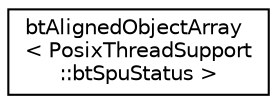 digraph "Graphical Class Hierarchy"
{
  edge [fontname="Helvetica",fontsize="10",labelfontname="Helvetica",labelfontsize="10"];
  node [fontname="Helvetica",fontsize="10",shape=record];
  rankdir="LR";
  Node1 [label="btAlignedObjectArray\l\< PosixThreadSupport\l::btSpuStatus \>",height=0.2,width=0.4,color="black", fillcolor="white", style="filled",URL="$classbt_aligned_object_array.html"];
}
